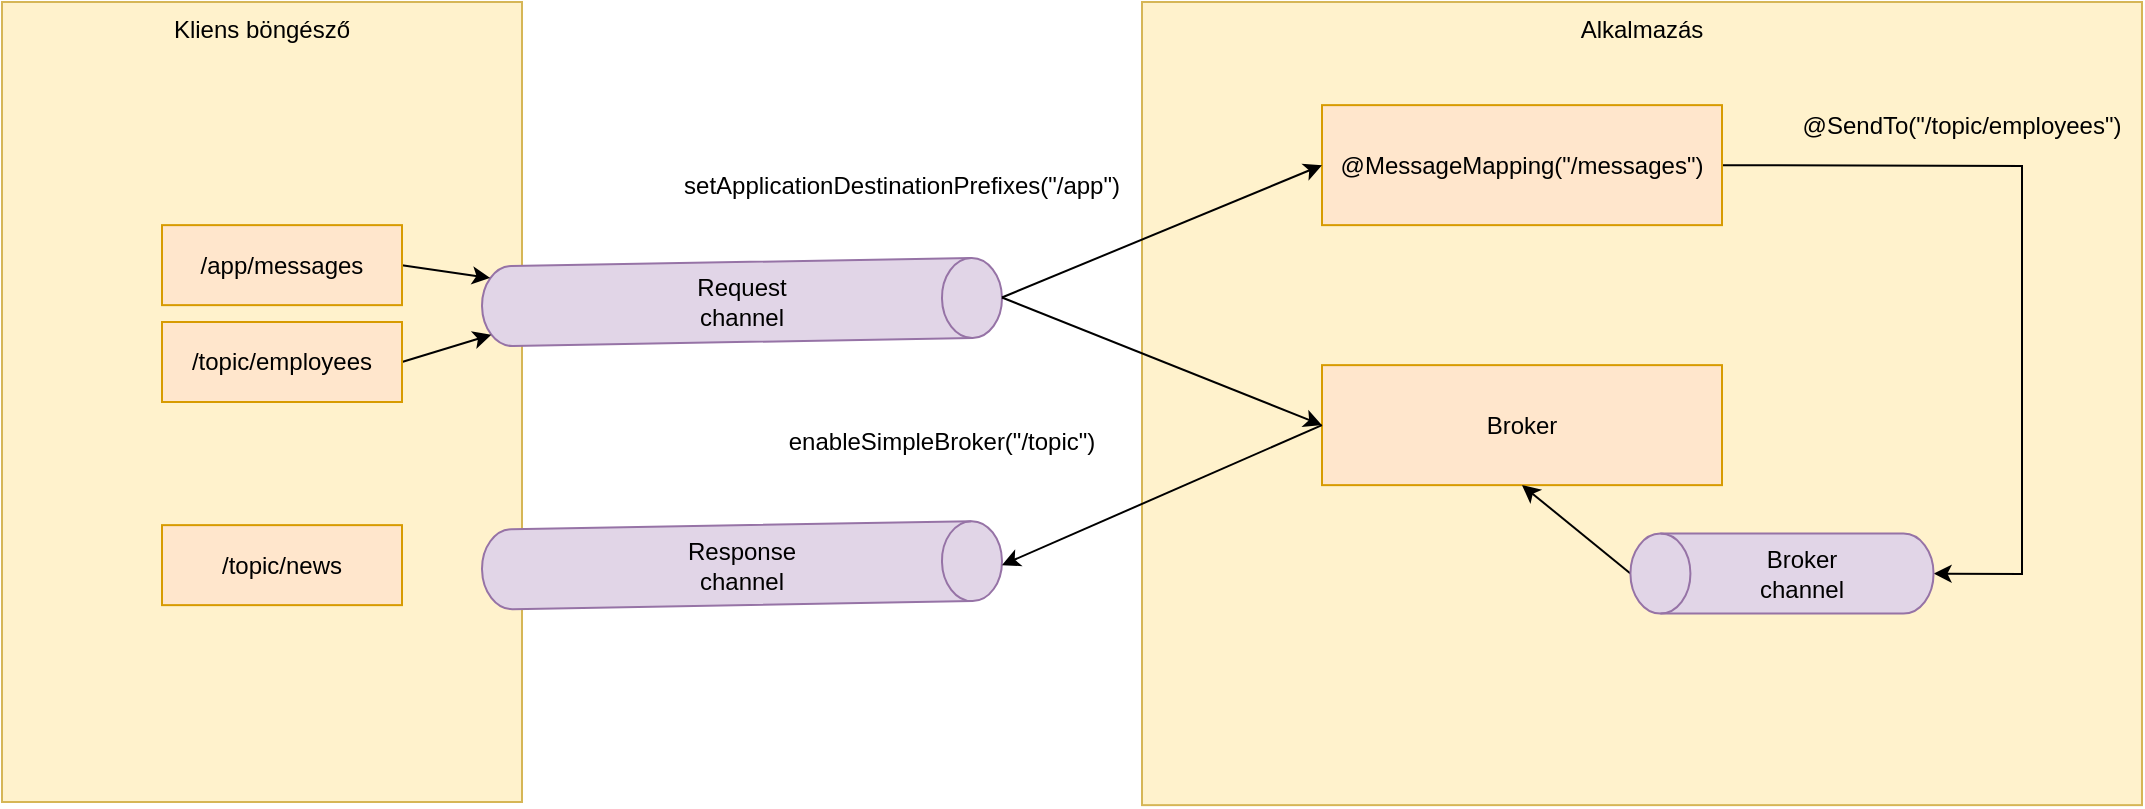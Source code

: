 <mxfile version="14.7.10" type="device"><diagram id="M6Gfcju7lw56GkJB43iZ" name="Page-1"><mxGraphModel dx="1138" dy="1179" grid="1" gridSize="10" guides="1" tooltips="1" connect="1" arrows="1" fold="1" page="1" pageScale="1" pageWidth="827" pageHeight="1169" math="0" shadow="0"><root><mxCell id="0"/><mxCell id="1" parent="0"/><mxCell id="0ryDANQzx58XKltR_TjE-2" value="Kliens böngésző" style="rounded=0;whiteSpace=wrap;html=1;verticalAlign=top;fillColor=#fff2cc;strokeColor=#d6b656;" vertex="1" parent="1"><mxGeometry x="80" y="50" width="260" height="400" as="geometry"/></mxCell><mxCell id="0ryDANQzx58XKltR_TjE-1" value="" style="shape=cylinder3;whiteSpace=wrap;html=1;boundedLbl=1;backgroundOutline=1;size=15;rotation=89;fillColor=#e1d5e7;strokeColor=#9673a6;" vertex="1" parent="1"><mxGeometry x="430" y="70" width="40" height="260" as="geometry"/></mxCell><mxCell id="0ryDANQzx58XKltR_TjE-3" value="Request channel" style="text;html=1;strokeColor=none;fillColor=none;align=center;verticalAlign=middle;whiteSpace=wrap;rounded=0;" vertex="1" parent="1"><mxGeometry x="430" y="190" width="40" height="20" as="geometry"/></mxCell><mxCell id="0ryDANQzx58XKltR_TjE-26" style="edgeStyle=none;rounded=0;orthogonalLoop=1;jettySize=auto;html=1;exitX=1;exitY=0.5;exitDx=0;exitDy=0;entryX=0.145;entryY=1;entryDx=0;entryDy=-4.35;entryPerimeter=0;" edge="1" parent="1" source="0ryDANQzx58XKltR_TjE-4" target="0ryDANQzx58XKltR_TjE-1"><mxGeometry relative="1" as="geometry"><mxPoint x="320" y="190" as="targetPoint"/></mxGeometry></mxCell><mxCell id="0ryDANQzx58XKltR_TjE-4" value="/app/messages" style="rounded=0;whiteSpace=wrap;html=1;fillColor=#ffe6cc;strokeColor=#d79b00;" vertex="1" parent="1"><mxGeometry x="160" y="161.57" width="120" height="40" as="geometry"/></mxCell><mxCell id="0ryDANQzx58XKltR_TjE-27" style="edgeStyle=none;rounded=0;orthogonalLoop=1;jettySize=auto;html=1;exitX=1;exitY=0.5;exitDx=0;exitDy=0;entryX=0.855;entryY=1;entryDx=0;entryDy=-4.35;entryPerimeter=0;" edge="1" parent="1" source="0ryDANQzx58XKltR_TjE-5" target="0ryDANQzx58XKltR_TjE-1"><mxGeometry relative="1" as="geometry"><mxPoint x="360" y="240" as="targetPoint"/></mxGeometry></mxCell><mxCell id="0ryDANQzx58XKltR_TjE-5" value="/topic/employees" style="rounded=0;whiteSpace=wrap;html=1;fillColor=#ffe6cc;strokeColor=#d79b00;" vertex="1" parent="1"><mxGeometry x="160" y="210" width="120" height="40" as="geometry"/></mxCell><mxCell id="0ryDANQzx58XKltR_TjE-6" value="" style="shape=cylinder3;whiteSpace=wrap;html=1;boundedLbl=1;backgroundOutline=1;size=15;rotation=89;fillColor=#e1d5e7;strokeColor=#9673a6;" vertex="1" parent="1"><mxGeometry x="430" y="201.57" width="40" height="260" as="geometry"/></mxCell><mxCell id="0ryDANQzx58XKltR_TjE-7" value="Response channel" style="text;html=1;strokeColor=none;fillColor=none;align=center;verticalAlign=middle;whiteSpace=wrap;rounded=0;" vertex="1" parent="1"><mxGeometry x="430" y="321.57" width="40" height="20" as="geometry"/></mxCell><mxCell id="0ryDANQzx58XKltR_TjE-8" value="/topic/news" style="rounded=0;whiteSpace=wrap;html=1;fillColor=#ffe6cc;strokeColor=#d79b00;" vertex="1" parent="1"><mxGeometry x="160" y="311.57" width="120" height="40" as="geometry"/></mxCell><mxCell id="0ryDANQzx58XKltR_TjE-10" value="Alkalmazás" style="rounded=0;whiteSpace=wrap;html=1;verticalAlign=top;fillColor=#fff2cc;strokeColor=#d6b656;" vertex="1" parent="1"><mxGeometry x="650" y="50" width="500" height="401.57" as="geometry"/></mxCell><mxCell id="0ryDANQzx58XKltR_TjE-19" style="edgeStyle=none;rounded=0;orthogonalLoop=1;jettySize=auto;html=1;exitX=1;exitY=0.5;exitDx=0;exitDy=0;entryX=0.5;entryY=1;entryDx=0;entryDy=0;entryPerimeter=0;" edge="1" parent="1" source="0ryDANQzx58XKltR_TjE-11" target="0ryDANQzx58XKltR_TjE-18"><mxGeometry relative="1" as="geometry"><Array as="points"><mxPoint x="1090" y="132"/><mxPoint x="1090" y="336"/></Array></mxGeometry></mxCell><mxCell id="0ryDANQzx58XKltR_TjE-11" value="@MessageMapping(&quot;/messages&quot;)" style="rounded=0;whiteSpace=wrap;html=1;verticalAlign=middle;fillColor=#ffe6cc;strokeColor=#d79b00;" vertex="1" parent="1"><mxGeometry x="740" y="101.57" width="200" height="60" as="geometry"/></mxCell><mxCell id="0ryDANQzx58XKltR_TjE-12" style="rounded=0;orthogonalLoop=1;jettySize=auto;html=1;exitX=0.5;exitY=0;exitDx=0;exitDy=0;exitPerimeter=0;entryX=0;entryY=0.5;entryDx=0;entryDy=0;" edge="1" parent="1" source="0ryDANQzx58XKltR_TjE-1" target="0ryDANQzx58XKltR_TjE-11"><mxGeometry relative="1" as="geometry"/></mxCell><mxCell id="0ryDANQzx58XKltR_TjE-13" value="setApplicationDestinationPrefixes(&quot;/app&quot;)" style="text;html=1;strokeColor=none;fillColor=none;align=center;verticalAlign=middle;whiteSpace=wrap;rounded=0;" vertex="1" parent="1"><mxGeometry x="510" y="131.57" width="40" height="20" as="geometry"/></mxCell><mxCell id="0ryDANQzx58XKltR_TjE-14" value="Broker" style="rounded=0;whiteSpace=wrap;html=1;verticalAlign=middle;fillColor=#ffe6cc;strokeColor=#d79b00;" vertex="1" parent="1"><mxGeometry x="740" y="231.57" width="200" height="60" as="geometry"/></mxCell><mxCell id="0ryDANQzx58XKltR_TjE-15" style="rounded=0;orthogonalLoop=1;jettySize=auto;html=1;exitX=0.5;exitY=0;exitDx=0;exitDy=0;exitPerimeter=0;entryX=0;entryY=0.5;entryDx=0;entryDy=0;" edge="1" parent="1" source="0ryDANQzx58XKltR_TjE-1" target="0ryDANQzx58XKltR_TjE-14"><mxGeometry relative="1" as="geometry"><mxPoint x="589.98" y="207.731" as="sourcePoint"/><mxPoint x="750" y="181.57" as="targetPoint"/></mxGeometry></mxCell><mxCell id="0ryDANQzx58XKltR_TjE-16" value="enableSimpleBroker(&quot;/topic&quot;)" style="text;html=1;strokeColor=none;fillColor=none;align=center;verticalAlign=middle;whiteSpace=wrap;rounded=0;" vertex="1" parent="1"><mxGeometry x="530" y="260" width="40" height="20" as="geometry"/></mxCell><mxCell id="0ryDANQzx58XKltR_TjE-17" style="rounded=0;orthogonalLoop=1;jettySize=auto;html=1;exitX=0;exitY=0.5;exitDx=0;exitDy=0;" edge="1" parent="1" source="0ryDANQzx58XKltR_TjE-14"><mxGeometry relative="1" as="geometry"><mxPoint x="589.98" y="207.731" as="sourcePoint"/><mxPoint x="580" y="331.57" as="targetPoint"/></mxGeometry></mxCell><mxCell id="0ryDANQzx58XKltR_TjE-20" style="edgeStyle=none;rounded=0;orthogonalLoop=1;jettySize=auto;html=1;exitX=0.5;exitY=0;exitDx=0;exitDy=0;exitPerimeter=0;entryX=0.5;entryY=1;entryDx=0;entryDy=0;" edge="1" parent="1" source="0ryDANQzx58XKltR_TjE-18" target="0ryDANQzx58XKltR_TjE-14"><mxGeometry relative="1" as="geometry"/></mxCell><mxCell id="0ryDANQzx58XKltR_TjE-18" value="" style="shape=cylinder3;whiteSpace=wrap;html=1;boundedLbl=1;backgroundOutline=1;size=15;rotation=-90;fillColor=#e1d5e7;strokeColor=#9673a6;" vertex="1" parent="1"><mxGeometry x="950" y="260" width="40" height="151.57" as="geometry"/></mxCell><mxCell id="0ryDANQzx58XKltR_TjE-21" value="Broker channel" style="text;html=1;strokeColor=none;fillColor=none;align=center;verticalAlign=middle;whiteSpace=wrap;rounded=0;" vertex="1" parent="1"><mxGeometry x="960" y="325.78" width="40" height="20" as="geometry"/></mxCell><mxCell id="0ryDANQzx58XKltR_TjE-22" value="@SendTo(&quot;/topic/employees&quot;)" style="text;html=1;strokeColor=none;fillColor=none;align=center;verticalAlign=middle;whiteSpace=wrap;rounded=0;" vertex="1" parent="1"><mxGeometry x="1040" y="101.57" width="40" height="20" as="geometry"/></mxCell><mxCell id="0ryDANQzx58XKltR_TjE-28" style="edgeStyle=none;rounded=0;orthogonalLoop=1;jettySize=auto;html=1;exitX=0.5;exitY=0;exitDx=0;exitDy=0;" edge="1" parent="1" source="0ryDANQzx58XKltR_TjE-16" target="0ryDANQzx58XKltR_TjE-16"><mxGeometry relative="1" as="geometry"/></mxCell></root></mxGraphModel></diagram></mxfile>